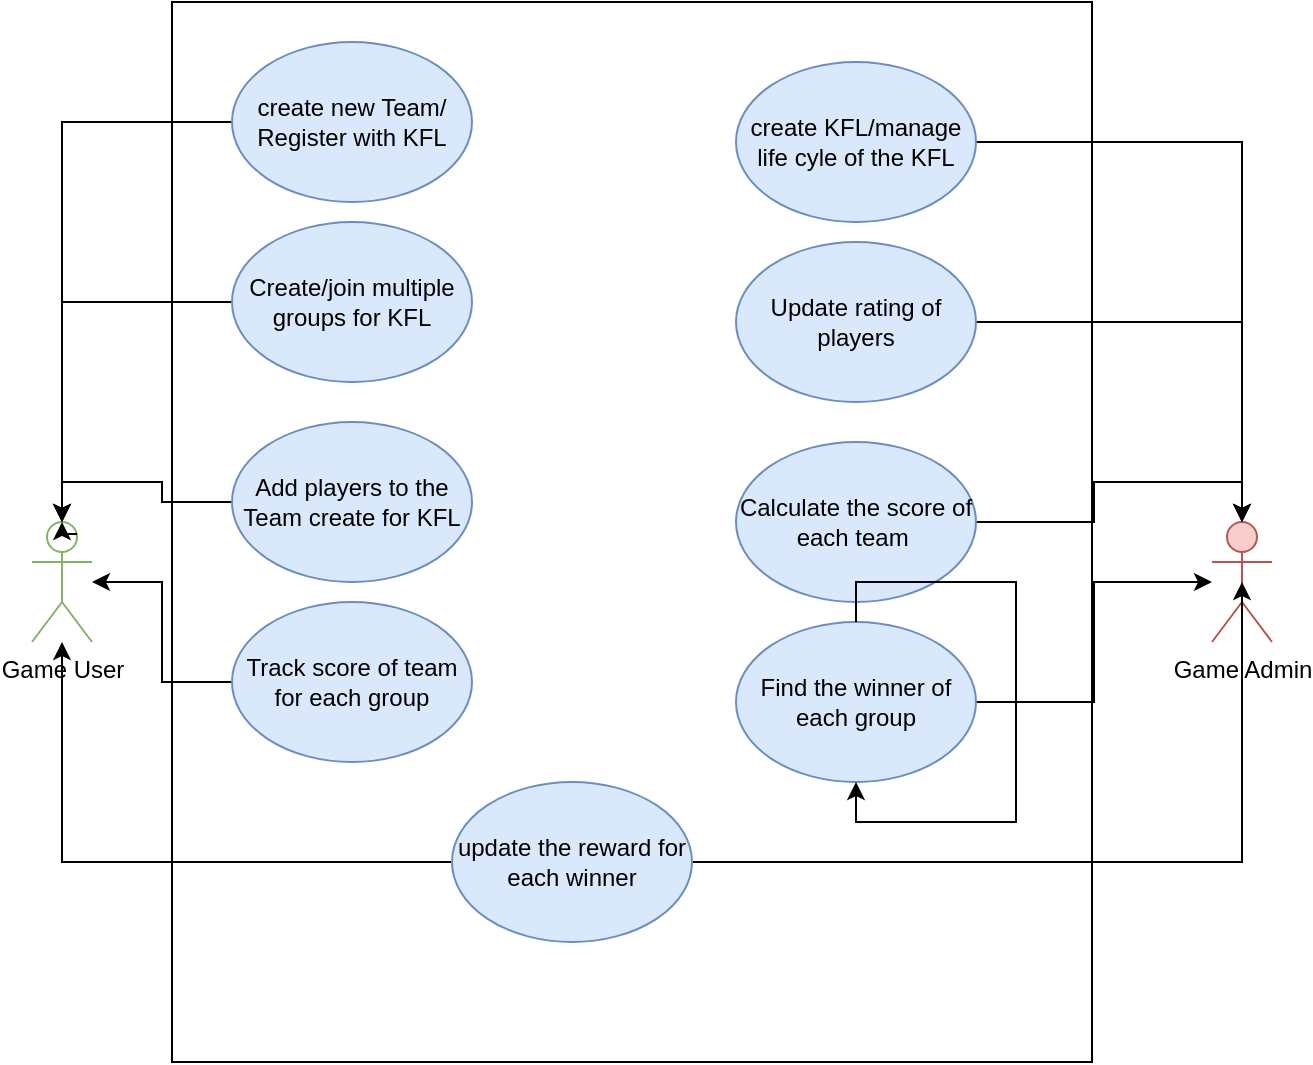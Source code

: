 <mxfile version="13.3.9" type="device"><diagram id="rgkVVEzIwdlhPZamfKda" name="Page-1"><mxGraphModel dx="1041" dy="494" grid="0" gridSize="10" guides="1" tooltips="1" connect="1" arrows="1" fold="1" page="1" pageScale="1" pageWidth="827" pageHeight="1169" background="#ffffff" math="0" shadow="0"><root><mxCell id="0"/><mxCell id="1" parent="0"/><mxCell id="90zUAPXOlFozZCxZp26F-1" value="" style="rounded=0;whiteSpace=wrap;html=1;" vertex="1" parent="1"><mxGeometry x="160" y="10" width="460" height="530" as="geometry"/></mxCell><mxCell id="90zUAPXOlFozZCxZp26F-2" value="Game User" style="shape=umlActor;verticalLabelPosition=bottom;verticalAlign=top;html=1;strokeColor=#82b366;" vertex="1" parent="1"><mxGeometry x="90" y="270" width="30" height="60" as="geometry"/></mxCell><mxCell id="90zUAPXOlFozZCxZp26F-8" value="Game Admin" style="shape=umlActor;verticalLabelPosition=bottom;verticalAlign=top;html=1;fillColor=#f8cecc;strokeColor=#b85450;" vertex="1" parent="1"><mxGeometry x="680" y="270" width="30" height="60" as="geometry"/></mxCell><mxCell id="90zUAPXOlFozZCxZp26F-10" style="edgeStyle=orthogonalEdgeStyle;rounded=0;orthogonalLoop=1;jettySize=auto;html=1;entryX=0.5;entryY=0;entryDx=0;entryDy=0;entryPerimeter=0;" edge="1" parent="1" source="90zUAPXOlFozZCxZp26F-9" target="90zUAPXOlFozZCxZp26F-8"><mxGeometry relative="1" as="geometry"/></mxCell><mxCell id="90zUAPXOlFozZCxZp26F-9" value="create KFL/manage life cyle of the KFL" style="ellipse;whiteSpace=wrap;html=1;fillColor=#dae8fc;strokeColor=#6c8ebf;" vertex="1" parent="1"><mxGeometry x="442" y="40" width="120" height="80" as="geometry"/></mxCell><mxCell id="90zUAPXOlFozZCxZp26F-13" style="edgeStyle=orthogonalEdgeStyle;rounded=0;orthogonalLoop=1;jettySize=auto;html=1;entryX=0.5;entryY=0;entryDx=0;entryDy=0;entryPerimeter=0;" edge="1" parent="1" source="90zUAPXOlFozZCxZp26F-11" target="90zUAPXOlFozZCxZp26F-2"><mxGeometry relative="1" as="geometry"/></mxCell><mxCell id="90zUAPXOlFozZCxZp26F-11" value="create new Team/ Register with KFL" style="ellipse;whiteSpace=wrap;html=1;fillColor=#dae8fc;strokeColor=#6c8ebf;" vertex="1" parent="1"><mxGeometry x="190" y="30" width="120" height="80" as="geometry"/></mxCell><mxCell id="90zUAPXOlFozZCxZp26F-14" style="edgeStyle=orthogonalEdgeStyle;rounded=0;orthogonalLoop=1;jettySize=auto;html=1;entryX=0.5;entryY=0;entryDx=0;entryDy=0;entryPerimeter=0;" edge="1" parent="1" source="90zUAPXOlFozZCxZp26F-12" target="90zUAPXOlFozZCxZp26F-2"><mxGeometry relative="1" as="geometry"/></mxCell><mxCell id="90zUAPXOlFozZCxZp26F-12" value="Create/join multiple groups for KFL" style="ellipse;whiteSpace=wrap;html=1;fillColor=#dae8fc;strokeColor=#6c8ebf;" vertex="1" parent="1"><mxGeometry x="190" y="120" width="120" height="80" as="geometry"/></mxCell><mxCell id="90zUAPXOlFozZCxZp26F-16" style="edgeStyle=orthogonalEdgeStyle;rounded=0;orthogonalLoop=1;jettySize=auto;html=1;entryX=0.5;entryY=0;entryDx=0;entryDy=0;entryPerimeter=0;" edge="1" parent="1" source="90zUAPXOlFozZCxZp26F-15" target="90zUAPXOlFozZCxZp26F-2"><mxGeometry relative="1" as="geometry"/></mxCell><mxCell id="90zUAPXOlFozZCxZp26F-15" value="Add players to the Team create for KFL" style="ellipse;whiteSpace=wrap;html=1;fillColor=#dae8fc;strokeColor=#6c8ebf;" vertex="1" parent="1"><mxGeometry x="190" y="220" width="120" height="80" as="geometry"/></mxCell><mxCell id="90zUAPXOlFozZCxZp26F-24" style="edgeStyle=orthogonalEdgeStyle;rounded=0;orthogonalLoop=1;jettySize=auto;html=1;entryX=0.5;entryY=0;entryDx=0;entryDy=0;entryPerimeter=0;" edge="1" parent="1" source="90zUAPXOlFozZCxZp26F-17" target="90zUAPXOlFozZCxZp26F-8"><mxGeometry relative="1" as="geometry"/></mxCell><mxCell id="90zUAPXOlFozZCxZp26F-17" value="Update rating of players" style="ellipse;whiteSpace=wrap;html=1;fillColor=#dae8fc;strokeColor=#6c8ebf;" vertex="1" parent="1"><mxGeometry x="442" y="130" width="120" height="80" as="geometry"/></mxCell><mxCell id="90zUAPXOlFozZCxZp26F-26" style="edgeStyle=orthogonalEdgeStyle;rounded=0;orthogonalLoop=1;jettySize=auto;html=1;entryX=0.5;entryY=0;entryDx=0;entryDy=0;entryPerimeter=0;" edge="1" parent="1" source="90zUAPXOlFozZCxZp26F-25" target="90zUAPXOlFozZCxZp26F-8"><mxGeometry relative="1" as="geometry"/></mxCell><mxCell id="90zUAPXOlFozZCxZp26F-25" value="Calculate the score of each team&amp;nbsp;" style="ellipse;whiteSpace=wrap;html=1;fillColor=#dae8fc;strokeColor=#6c8ebf;" vertex="1" parent="1"><mxGeometry x="442" y="230" width="120" height="80" as="geometry"/></mxCell><mxCell id="90zUAPXOlFozZCxZp26F-28" style="edgeStyle=orthogonalEdgeStyle;rounded=0;orthogonalLoop=1;jettySize=auto;html=1;" edge="1" parent="1" source="90zUAPXOlFozZCxZp26F-27" target="90zUAPXOlFozZCxZp26F-2"><mxGeometry relative="1" as="geometry"/></mxCell><mxCell id="90zUAPXOlFozZCxZp26F-27" value="Track score of team for each group" style="ellipse;whiteSpace=wrap;html=1;fillColor=#dae8fc;strokeColor=#6c8ebf;" vertex="1" parent="1"><mxGeometry x="190" y="310" width="120" height="80" as="geometry"/></mxCell><mxCell id="90zUAPXOlFozZCxZp26F-30" style="edgeStyle=orthogonalEdgeStyle;rounded=0;orthogonalLoop=1;jettySize=auto;html=1;" edge="1" parent="1" source="90zUAPXOlFozZCxZp26F-29" target="90zUAPXOlFozZCxZp26F-8"><mxGeometry relative="1" as="geometry"/></mxCell><mxCell id="90zUAPXOlFozZCxZp26F-29" value="Find the winner of each group" style="ellipse;whiteSpace=wrap;html=1;fillColor=#dae8fc;strokeColor=#6c8ebf;" vertex="1" parent="1"><mxGeometry x="442" y="320" width="120" height="80" as="geometry"/></mxCell><mxCell id="90zUAPXOlFozZCxZp26F-33" style="edgeStyle=orthogonalEdgeStyle;rounded=0;orthogonalLoop=1;jettySize=auto;html=1;entryX=0.5;entryY=0.5;entryDx=0;entryDy=0;entryPerimeter=0;" edge="1" parent="1" source="90zUAPXOlFozZCxZp26F-31" target="90zUAPXOlFozZCxZp26F-8"><mxGeometry relative="1" as="geometry"/></mxCell><mxCell id="90zUAPXOlFozZCxZp26F-36" style="edgeStyle=orthogonalEdgeStyle;rounded=0;orthogonalLoop=1;jettySize=auto;html=1;" edge="1" parent="1" source="90zUAPXOlFozZCxZp26F-31" target="90zUAPXOlFozZCxZp26F-2"><mxGeometry relative="1" as="geometry"/></mxCell><mxCell id="90zUAPXOlFozZCxZp26F-31" value="update the reward for each winner" style="ellipse;whiteSpace=wrap;html=1;fillColor=#dae8fc;strokeColor=#6c8ebf;" vertex="1" parent="1"><mxGeometry x="300" y="400" width="120" height="80" as="geometry"/></mxCell><mxCell id="90zUAPXOlFozZCxZp26F-37" style="edgeStyle=orthogonalEdgeStyle;rounded=0;orthogonalLoop=1;jettySize=auto;html=1;exitX=0.75;exitY=0.1;exitDx=0;exitDy=0;exitPerimeter=0;entryX=0.5;entryY=0;entryDx=0;entryDy=0;entryPerimeter=0;" edge="1" parent="1" source="90zUAPXOlFozZCxZp26F-2" target="90zUAPXOlFozZCxZp26F-2"><mxGeometry relative="1" as="geometry"/></mxCell><mxCell id="90zUAPXOlFozZCxZp26F-38" style="edgeStyle=orthogonalEdgeStyle;rounded=0;orthogonalLoop=1;jettySize=auto;html=1;exitX=0.5;exitY=0;exitDx=0;exitDy=0;" edge="1" parent="1" source="90zUAPXOlFozZCxZp26F-29" target="90zUAPXOlFozZCxZp26F-29"><mxGeometry relative="1" as="geometry"/></mxCell></root></mxGraphModel></diagram></mxfile>